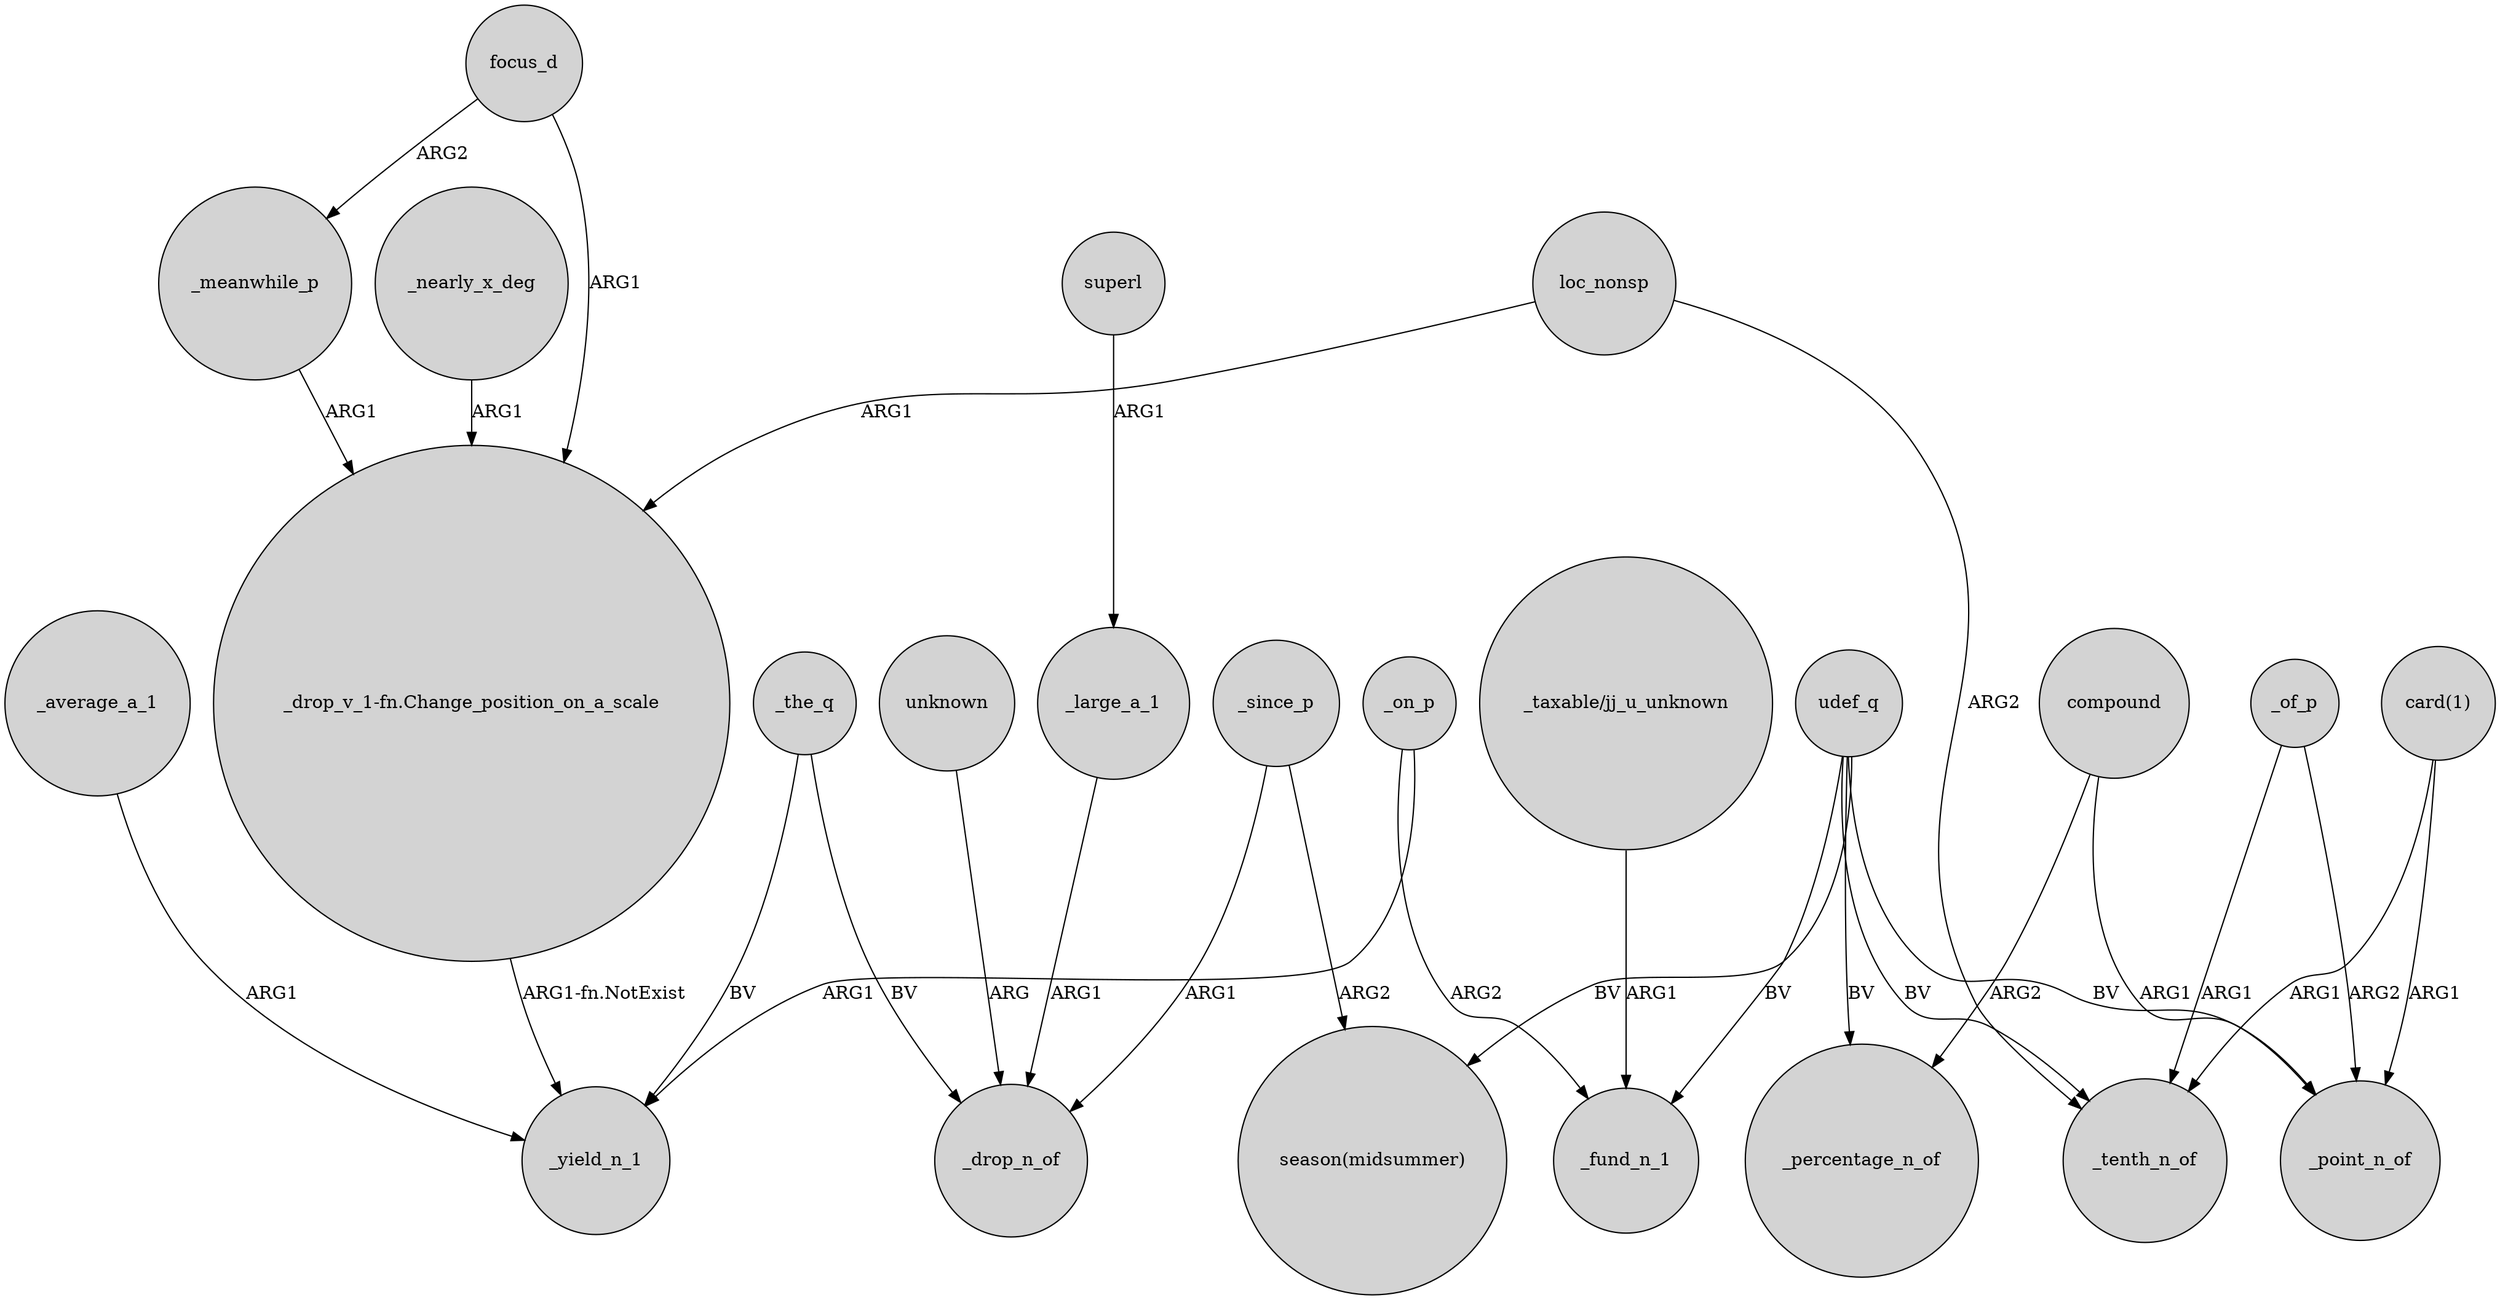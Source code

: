 digraph {
	node [shape=circle style=filled]
	superl -> _large_a_1 [label=ARG1]
	_the_q -> _yield_n_1 [label=BV]
	_of_p -> _tenth_n_of [label=ARG1]
	_since_p -> "season(midsummer)" [label=ARG2]
	udef_q -> "season(midsummer)" [label=BV]
	udef_q -> _tenth_n_of [label=BV]
	compound -> _percentage_n_of [label=ARG2]
	_average_a_1 -> _yield_n_1 [label=ARG1]
	_meanwhile_p -> "_drop_v_1-fn.Change_position_on_a_scale" [label=ARG1]
	loc_nonsp -> "_drop_v_1-fn.Change_position_on_a_scale" [label=ARG1]
	unknown -> _drop_n_of [label=ARG]
	"_taxable/jj_u_unknown" -> _fund_n_1 [label=ARG1]
	_of_p -> _point_n_of [label=ARG2]
	compound -> _point_n_of [label=ARG1]
	focus_d -> _meanwhile_p [label=ARG2]
	"card(1)" -> _point_n_of [label=ARG1]
	loc_nonsp -> _tenth_n_of [label=ARG2]
	udef_q -> _percentage_n_of [label=BV]
	_nearly_x_deg -> "_drop_v_1-fn.Change_position_on_a_scale" [label=ARG1]
	udef_q -> _fund_n_1 [label=BV]
	_the_q -> _drop_n_of [label=BV]
	focus_d -> "_drop_v_1-fn.Change_position_on_a_scale" [label=ARG1]
	"card(1)" -> _tenth_n_of [label=ARG1]
	_on_p -> _fund_n_1 [label=ARG2]
	_on_p -> _yield_n_1 [label=ARG1]
	_large_a_1 -> _drop_n_of [label=ARG1]
	_since_p -> _drop_n_of [label=ARG1]
	udef_q -> _point_n_of [label=BV]
	"_drop_v_1-fn.Change_position_on_a_scale" -> _yield_n_1 [label="ARG1-fn.NotExist"]
}
